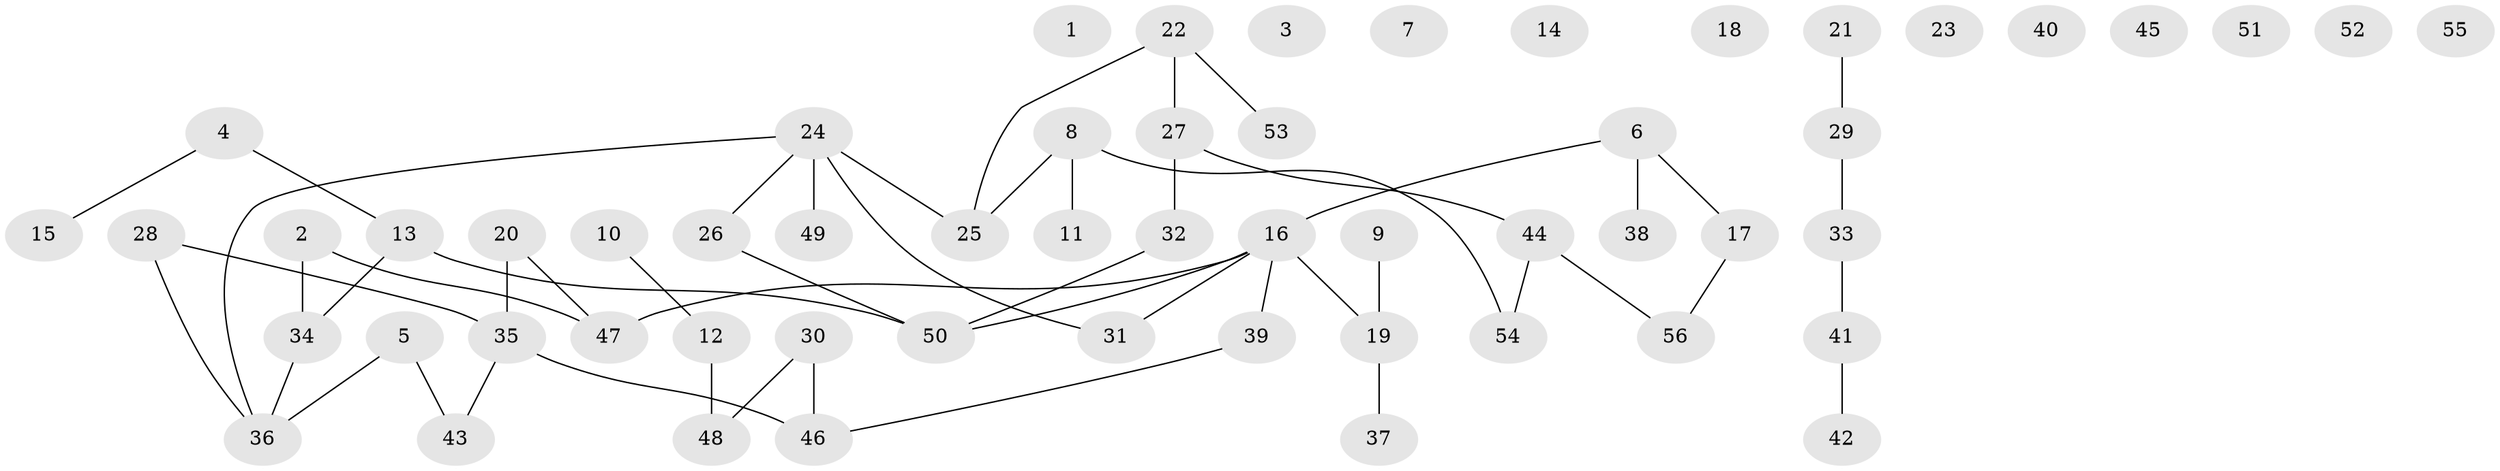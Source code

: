 // Generated by graph-tools (version 1.1) at 2025/25/03/09/25 03:25:20]
// undirected, 56 vertices, 52 edges
graph export_dot {
graph [start="1"]
  node [color=gray90,style=filled];
  1;
  2;
  3;
  4;
  5;
  6;
  7;
  8;
  9;
  10;
  11;
  12;
  13;
  14;
  15;
  16;
  17;
  18;
  19;
  20;
  21;
  22;
  23;
  24;
  25;
  26;
  27;
  28;
  29;
  30;
  31;
  32;
  33;
  34;
  35;
  36;
  37;
  38;
  39;
  40;
  41;
  42;
  43;
  44;
  45;
  46;
  47;
  48;
  49;
  50;
  51;
  52;
  53;
  54;
  55;
  56;
  2 -- 34;
  2 -- 47;
  4 -- 13;
  4 -- 15;
  5 -- 36;
  5 -- 43;
  6 -- 16;
  6 -- 17;
  6 -- 38;
  8 -- 11;
  8 -- 25;
  8 -- 54;
  9 -- 19;
  10 -- 12;
  12 -- 48;
  13 -- 34;
  13 -- 50;
  16 -- 19;
  16 -- 31;
  16 -- 39;
  16 -- 47;
  16 -- 50;
  17 -- 56;
  19 -- 37;
  20 -- 35;
  20 -- 47;
  21 -- 29;
  22 -- 25;
  22 -- 27;
  22 -- 53;
  24 -- 25;
  24 -- 26;
  24 -- 31;
  24 -- 36;
  24 -- 49;
  26 -- 50;
  27 -- 32;
  27 -- 44;
  28 -- 35;
  28 -- 36;
  29 -- 33;
  30 -- 46;
  30 -- 48;
  32 -- 50;
  33 -- 41;
  34 -- 36;
  35 -- 43;
  35 -- 46;
  39 -- 46;
  41 -- 42;
  44 -- 54;
  44 -- 56;
}
